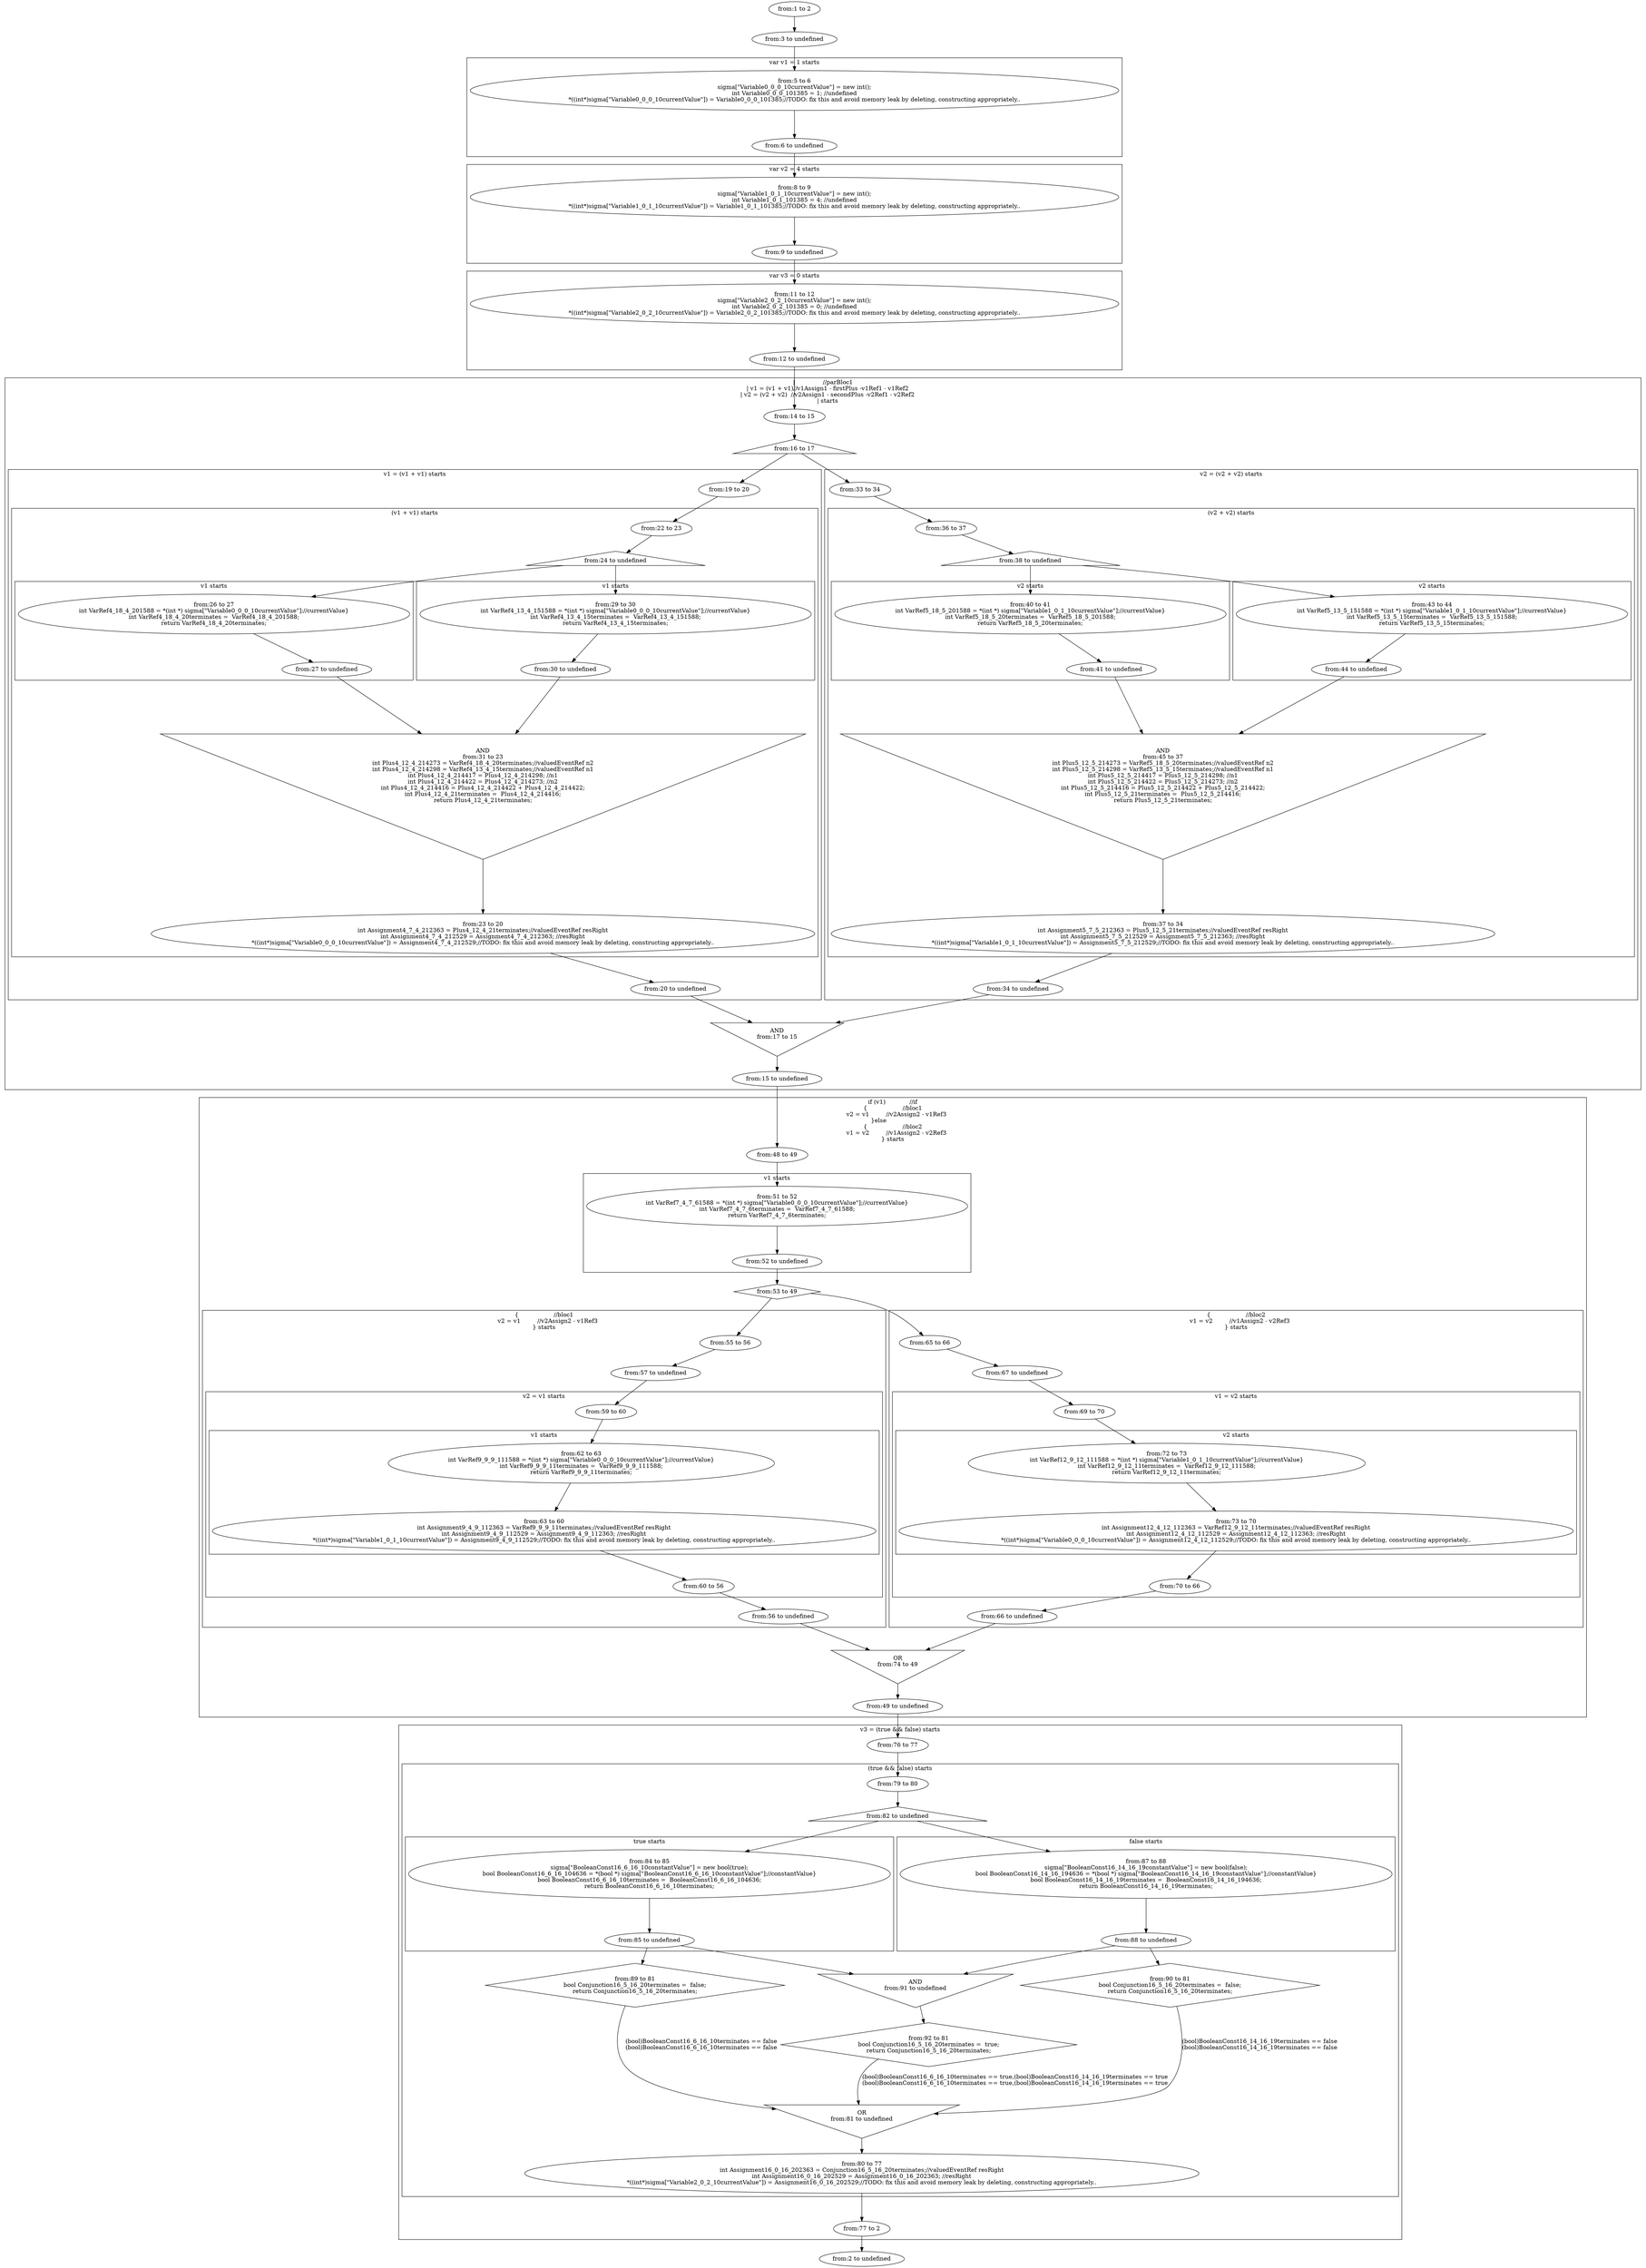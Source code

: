 digraph G {
subgraph cluster_4 {
label = "var v1 = 1 starts";
  "5" [label="from:5 to 6
sigma[\"Variable0_0_0_10currentValue\"] = new int();
int Variable0_0_0_101385 = 1; //undefined
*((int*)sigma[\"Variable0_0_0_10currentValue\"]) = Variable0_0_0_101385;//TODO: fix this and avoid memory leak by deleting, constructing appropriately.." shape="ellipse"];
  "6" [label="from:6 to undefined
" shape="ellipse"];
}
subgraph cluster_7 {
label = "var v2 = 4 starts";
  "8" [label="from:8 to 9
sigma[\"Variable1_0_1_10currentValue\"] = new int();
int Variable1_0_1_101385 = 4; //undefined
*((int*)sigma[\"Variable1_0_1_10currentValue\"]) = Variable1_0_1_101385;//TODO: fix this and avoid memory leak by deleting, constructing appropriately.." shape="ellipse"];
  "9" [label="from:9 to undefined
" shape="ellipse"];
}
subgraph cluster_10 {
label = "var v3 = 0 starts";
  "11" [label="from:11 to 12
sigma[\"Variable2_0_2_10currentValue\"] = new int();
int Variable2_0_2_101385 = 0; //undefined
*((int*)sigma[\"Variable2_0_2_10currentValue\"]) = Variable2_0_2_101385;//TODO: fix this and avoid memory leak by deleting, constructing appropriately.." shape="ellipse"];
  "12" [label="from:12 to undefined
" shape="ellipse"];
}
subgraph cluster_13 {
label = "|               //parBloc1
     | v1 = (v1 + v1)//v1Assign1 - firstPlus -v1Ref1 - v1Ref2
     | v2 = (v2 + v2)  //v2Assign1 - secondPlus -v2Ref1 - v2Ref2
     | starts";
  "14" [label="from:14 to 15
" shape="ellipse"];
  "15" [label="from:15 to undefined
" shape="ellipse"];
  "16" [label="from:16 to 17
" shape="triangle"];
  "17" [label="AND
from:17 to 15
" shape="invtriangle"];
subgraph cluster_18 {
label = "v1 = (v1 + v1) starts";
  "19" [label="from:19 to 20
" shape="ellipse"];
  "20" [label="from:20 to undefined
" shape="ellipse"];
subgraph cluster_21 {
label = "(v1 + v1) starts";
  "22" [label="from:22 to 23
" shape="ellipse"];
  "23" [label="from:23 to 20
int Assignment4_7_4_212363 = Plus4_12_4_21terminates;//valuedEventRef resRight
int Assignment4_7_4_212529 = Assignment4_7_4_212363; //resRight
*((int*)sigma[\"Variable0_0_0_10currentValue\"]) = Assignment4_7_4_212529;//TODO: fix this and avoid memory leak by deleting, constructing appropriately.." shape="ellipse"];
  "24" [label="from:24 to undefined
" shape="triangle"];
  "31" [label="AND
from:31 to 23
int Plus4_12_4_214273 = VarRef4_18_4_20terminates;//valuedEventRef n2
int Plus4_12_4_214298 = VarRef4_13_4_15terminates;//valuedEventRef n1
int Plus4_12_4_214417 = Plus4_12_4_214298; //n1
int Plus4_12_4_214422 = Plus4_12_4_214273; //n2
int Plus4_12_4_214416 = Plus4_12_4_214422 + Plus4_12_4_214422;
int Plus4_12_4_21terminates =  Plus4_12_4_214416;
return Plus4_12_4_21terminates;" shape="invtriangle"];
subgraph cluster_25 {
label = "v1 starts";
  "26" [label="from:26 to 27
int VarRef4_18_4_201588 = *(int *) sigma[\"Variable0_0_0_10currentValue\"];//currentValue}
int VarRef4_18_4_20terminates =  VarRef4_18_4_201588;
return VarRef4_18_4_20terminates;" shape="ellipse"];
  "27" [label="from:27 to undefined
" shape="ellipse"];
}
subgraph cluster_28 {
label = "v1 starts";
  "29" [label="from:29 to 30
int VarRef4_13_4_151588 = *(int *) sigma[\"Variable0_0_0_10currentValue\"];//currentValue}
int VarRef4_13_4_15terminates =  VarRef4_13_4_151588;
return VarRef4_13_4_15terminates;" shape="ellipse"];
  "30" [label="from:30 to undefined
" shape="ellipse"];
}
}
}
subgraph cluster_32 {
label = "v2 = (v2 + v2) starts";
  "33" [label="from:33 to 34
" shape="ellipse"];
  "34" [label="from:34 to undefined
" shape="ellipse"];
subgraph cluster_35 {
label = "(v2 + v2) starts";
  "36" [label="from:36 to 37
" shape="ellipse"];
  "37" [label="from:37 to 34
int Assignment5_7_5_212363 = Plus5_12_5_21terminates;//valuedEventRef resRight
int Assignment5_7_5_212529 = Assignment5_7_5_212363; //resRight
*((int*)sigma[\"Variable1_0_1_10currentValue\"]) = Assignment5_7_5_212529;//TODO: fix this and avoid memory leak by deleting, constructing appropriately.." shape="ellipse"];
  "38" [label="from:38 to undefined
" shape="triangle"];
  "45" [label="AND
from:45 to 37
int Plus5_12_5_214273 = VarRef5_18_5_20terminates;//valuedEventRef n2
int Plus5_12_5_214298 = VarRef5_13_5_15terminates;//valuedEventRef n1
int Plus5_12_5_214417 = Plus5_12_5_214298; //n1
int Plus5_12_5_214422 = Plus5_12_5_214273; //n2
int Plus5_12_5_214416 = Plus5_12_5_214422 + Plus5_12_5_214422;
int Plus5_12_5_21terminates =  Plus5_12_5_214416;
return Plus5_12_5_21terminates;" shape="invtriangle"];
subgraph cluster_39 {
label = "v2 starts";
  "40" [label="from:40 to 41
int VarRef5_18_5_201588 = *(int *) sigma[\"Variable1_0_1_10currentValue\"];//currentValue}
int VarRef5_18_5_20terminates =  VarRef5_18_5_201588;
return VarRef5_18_5_20terminates;" shape="ellipse"];
  "41" [label="from:41 to undefined
" shape="ellipse"];
}
subgraph cluster_42 {
label = "v2 starts";
  "43" [label="from:43 to 44
int VarRef5_13_5_151588 = *(int *) sigma[\"Variable1_0_1_10currentValue\"];//currentValue}
int VarRef5_13_5_15terminates =  VarRef5_13_5_151588;
return VarRef5_13_5_15terminates;" shape="ellipse"];
  "44" [label="from:44 to undefined
" shape="ellipse"];
}
}
}
}
subgraph cluster_47 {
label = "if (v1)             //if
{                   //bloc1
    v2 = v1         //v2Assign2 - v1Ref3
}else               
{                   //bloc2
    v1 = v2         //v1Assign2 - v2Ref3
} starts";
  "48" [label="from:48 to 49
" shape="ellipse"];
  "49" [label="from:49 to undefined
" shape="ellipse"];
  "53" [label="from:53 to 49
" shape="diamond"];
  "74" [label="OR
from:74 to 49
" shape="invtriangle"];
subgraph cluster_50 {
label = "v1 starts";
  "51" [label="from:51 to 52
int VarRef7_4_7_61588 = *(int *) sigma[\"Variable0_0_0_10currentValue\"];//currentValue}
int VarRef7_4_7_6terminates =  VarRef7_4_7_61588;
return VarRef7_4_7_6terminates;" shape="ellipse"];
  "52" [label="from:52 to undefined
" shape="ellipse"];
}
subgraph cluster_54 {
label = "{                   //bloc1
    v2 = v1         //v2Assign2 - v1Ref3
} starts";
  "55" [label="from:55 to 56
" shape="ellipse"];
  "56" [label="from:56 to undefined
" shape="ellipse"];
  "57" [label="from:57 to undefined
" shape="ellipse"];
subgraph cluster_58 {
label = "v2 = v1 starts";
  "59" [label="from:59 to 60
" shape="ellipse"];
  "60" [label="from:60 to 56
" shape="ellipse"];
subgraph cluster_61 {
label = "v1 starts";
  "62" [label="from:62 to 63
int VarRef9_9_9_111588 = *(int *) sigma[\"Variable0_0_0_10currentValue\"];//currentValue}
int VarRef9_9_9_11terminates =  VarRef9_9_9_111588;
return VarRef9_9_9_11terminates;" shape="ellipse"];
  "63" [label="from:63 to 60
int Assignment9_4_9_112363 = VarRef9_9_9_11terminates;//valuedEventRef resRight
int Assignment9_4_9_112529 = Assignment9_4_9_112363; //resRight
*((int*)sigma[\"Variable1_0_1_10currentValue\"]) = Assignment9_4_9_112529;//TODO: fix this and avoid memory leak by deleting, constructing appropriately.." shape="ellipse"];
}
}
}
subgraph cluster_64 {
label = "{                   //bloc2
    v1 = v2         //v1Assign2 - v2Ref3
} starts";
  "65" [label="from:65 to 66
" shape="ellipse"];
  "66" [label="from:66 to undefined
" shape="ellipse"];
  "67" [label="from:67 to undefined
" shape="ellipse"];
subgraph cluster_68 {
label = "v1 = v2 starts";
  "69" [label="from:69 to 70
" shape="ellipse"];
  "70" [label="from:70 to 66
" shape="ellipse"];
subgraph cluster_71 {
label = "v2 starts";
  "72" [label="from:72 to 73
int VarRef12_9_12_111588 = *(int *) sigma[\"Variable1_0_1_10currentValue\"];//currentValue}
int VarRef12_9_12_11terminates =  VarRef12_9_12_111588;
return VarRef12_9_12_11terminates;" shape="ellipse"];
  "73" [label="from:73 to 70
int Assignment12_4_12_112363 = VarRef12_9_12_11terminates;//valuedEventRef resRight
int Assignment12_4_12_112529 = Assignment12_4_12_112363; //resRight
*((int*)sigma[\"Variable0_0_0_10currentValue\"]) = Assignment12_4_12_112529;//TODO: fix this and avoid memory leak by deleting, constructing appropriately.." shape="ellipse"];
}
}
}
}
subgraph cluster_75 {
label = "v3 = (true && false) starts";
  "76" [label="from:76 to 77
" shape="ellipse"];
  "77" [label="from:77 to 2
" shape="ellipse"];
subgraph cluster_78 {
label = "(true && false) starts";
  "79" [label="from:79 to 80
" shape="ellipse"];
  "80" [label="from:80 to 77
int Assignment16_0_16_202363 = Conjunction16_5_16_20terminates;//valuedEventRef resRight
int Assignment16_0_16_202529 = Assignment16_0_16_202363; //resRight
*((int*)sigma[\"Variable2_0_2_10currentValue\"]) = Assignment16_0_16_202529;//TODO: fix this and avoid memory leak by deleting, constructing appropriately.." shape="ellipse"];
  "81" [label="OR
from:81 to undefined
" shape="invtriangle"];
  "82" [label="from:82 to undefined
" shape="triangle"];
  "89" [label="from:89 to 81
bool Conjunction16_5_16_20terminates =  false;
return Conjunction16_5_16_20terminates;" shape="diamond"];
  "90" [label="from:90 to 81
bool Conjunction16_5_16_20terminates =  false;
return Conjunction16_5_16_20terminates;" shape="diamond"];
  "91" [label="AND
from:91 to undefined
" shape="invtriangle"];
  "92" [label="from:92 to 81
bool Conjunction16_5_16_20terminates =  true;
return Conjunction16_5_16_20terminates;" shape="diamond"];
subgraph cluster_83 {
label = "true starts";
  "84" [label="from:84 to 85
sigma[\"BooleanConst16_6_16_10constantValue\"] = new bool(true);
bool BooleanConst16_6_16_104636 = *(bool *) sigma[\"BooleanConst16_6_16_10constantValue\"];//constantValue}
bool BooleanConst16_6_16_10terminates =  BooleanConst16_6_16_104636;
return BooleanConst16_6_16_10terminates;" shape="ellipse"];
  "85" [label="from:85 to undefined
" shape="ellipse"];
}
subgraph cluster_86 {
label = "false starts";
  "87" [label="from:87 to 88
sigma[\"BooleanConst16_14_16_19constantValue\"] = new bool(false);
bool BooleanConst16_14_16_194636 = *(bool *) sigma[\"BooleanConst16_14_16_19constantValue\"];//constantValue}
bool BooleanConst16_14_16_19terminates =  BooleanConst16_14_16_194636;
return BooleanConst16_14_16_19terminates;" shape="ellipse"];
  "88" [label="from:88 to undefined
" shape="ellipse"];
}
}
}
  "1" [label="from:1 to 2
" shape="ellipse"];
  "2" [label="from:2 to undefined
" shape="ellipse"];
  "3" [label="from:3 to undefined
" shape="ellipse"];
  "5" -> "6" [label="

"];
  "8" -> "9" [label="

"];
  "11" -> "12" [label="

"];
  "26" -> "27" [label="

"];
  "29" -> "30" [label="

"];
  "22" -> "24" [label=""];
  "24" -> "26" [label=""];
  "24" -> "29" [label=""];
  "27" -> "31" [label=""];
  "30" -> "31" [label=""];
  "31" -> "23" [label="





"];
  "19" -> "22" [label=""];
  "23" -> "20" [label="

"];
  "40" -> "41" [label="

"];
  "43" -> "44" [label="

"];
  "36" -> "38" [label=""];
  "38" -> "40" [label=""];
  "38" -> "43" [label=""];
  "41" -> "45" [label=""];
  "44" -> "45" [label=""];
  "45" -> "37" [label="





"];
  "33" -> "36" [label=""];
  "37" -> "34" [label="

"];
  "14" -> "16" [label=""];
  "16" -> "19" [label=""];
  "20" -> "17" [label=""];
  "16" -> "33" [label=""];
  "34" -> "17" [label=""];
  "17" -> "15" [label=""];
  "51" -> "52" [label="

"];
  "62" -> "63" [label="

"];
  "59" -> "62" [label=""];
  "63" -> "60" [label="

"];
  "55" -> "57" [label=""];
  "57" -> "59" [label=""];
  "60" -> "56" [label=""];
  "72" -> "73" [label="

"];
  "69" -> "72" [label=""];
  "73" -> "70" [label="

"];
  "65" -> "67" [label=""];
  "67" -> "69" [label=""];
  "70" -> "66" [label=""];
  "48" -> "51" [label=""];
  "52" -> "53" [label=""];
  "53" -> "55" [label=""];
  "53" -> "65" [label=""];
  "66" -> "74" [label=""];
  "56" -> "74" [label=""];
  "74" -> "49" [label=""];
  "84" -> "85" [label="


"];
  "87" -> "88" [label="


"];
  "81" -> "80" [label=""];
  "79" -> "82" [label=""];
  "82" -> "84" [label=""];
  "82" -> "87" [label=""];
  "85" -> "89" [label=""];
  "89" -> "81" [label="(bool)BooleanConst16_6_16_10terminates == false
(bool)BooleanConst16_6_16_10terminates == false"];
  "88" -> "90" [label=""];
  "90" -> "81" [label="(bool)BooleanConst16_14_16_19terminates == false
(bool)BooleanConst16_14_16_19terminates == false"];
  "85" -> "91" [label=""];
  "88" -> "91" [label=""];
  "91" -> "92" [label=""];
  "92" -> "81" [label="(bool)BooleanConst16_6_16_10terminates == true,(bool)BooleanConst16_14_16_19terminates == true
(bool)BooleanConst16_6_16_10terminates == true,(bool)BooleanConst16_14_16_19terminates == true"];
  "76" -> "79" [label=""];
  "80" -> "77" [label="

"];
  "1" -> "3" [label=""];
  "3" -> "5" [label=""];
  "6" -> "8" [label=""];
  "9" -> "11" [label=""];
  "12" -> "14" [label=""];
  "15" -> "48" [label=""];
  "49" -> "76" [label=""];
  "77" -> "2" [label=""];
}